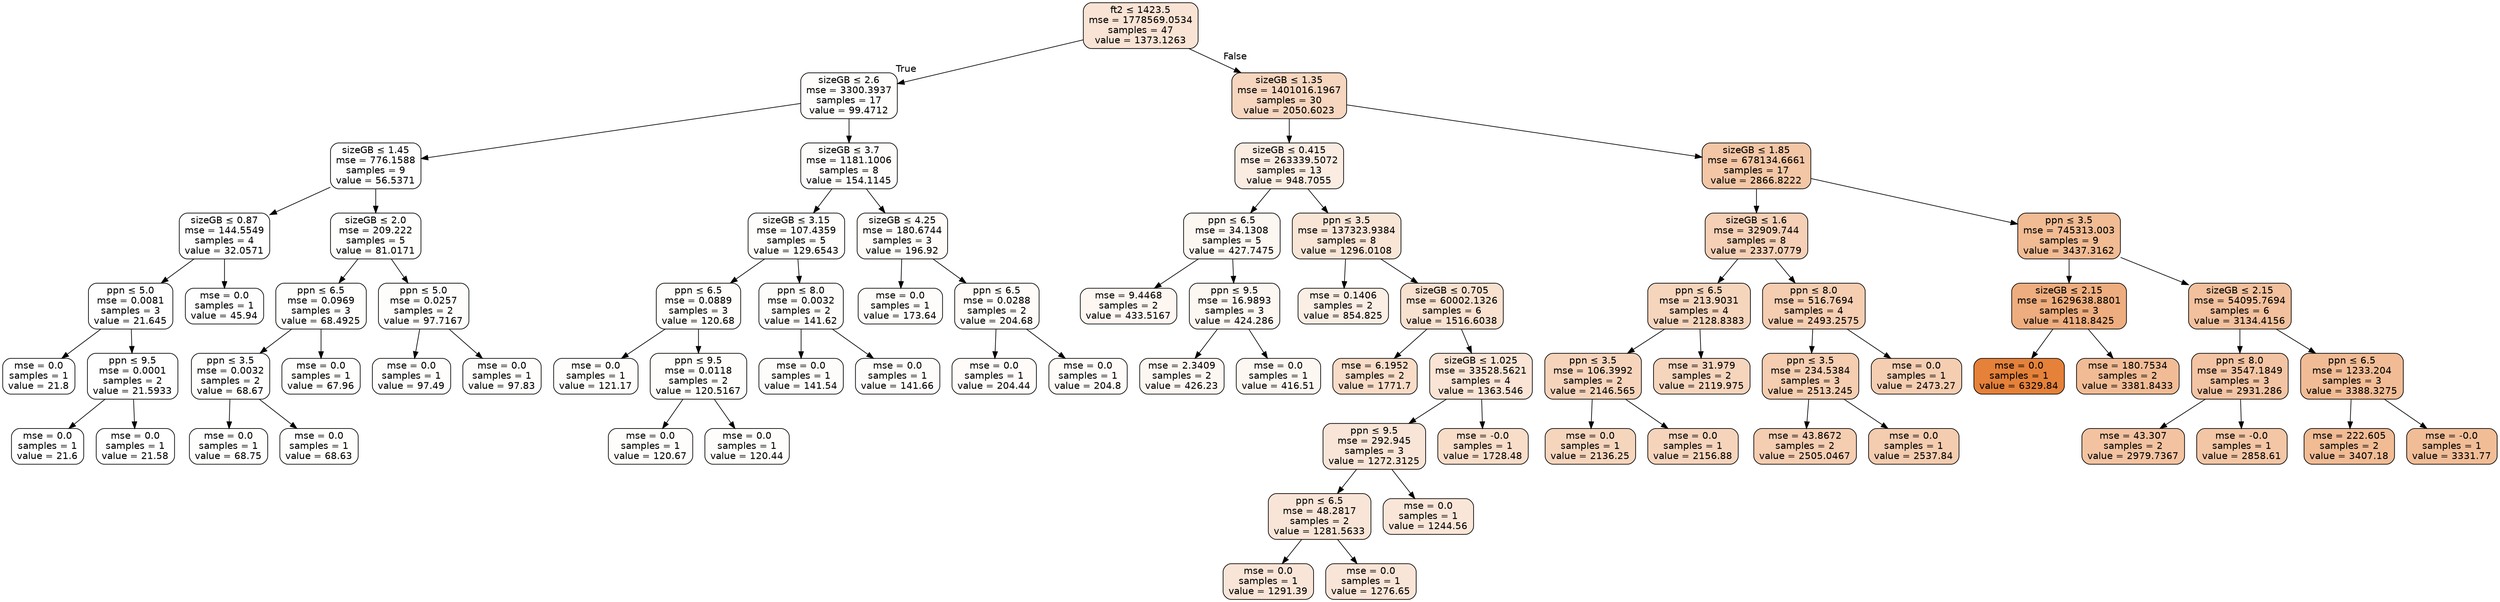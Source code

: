 digraph Tree {
node [shape=box, style="filled, rounded", color="black", fontname=helvetica] ;
edge [fontname=helvetica] ;
0 [label=<ft2 &le; 1423.5<br/>mse = 1778569.0534<br/>samples = 47<br/>value = 1373.1263>, fillcolor="#e5813937"] ;
1 [label=<sizeGB &le; 2.6<br/>mse = 3300.3937<br/>samples = 17<br/>value = 99.4712>, fillcolor="#e5813903"] ;
0 -> 1 [labeldistance=2.5, labelangle=45, headlabel="True"] ;
2 [label=<sizeGB &le; 1.45<br/>mse = 776.1588<br/>samples = 9<br/>value = 56.5371>, fillcolor="#e5813901"] ;
1 -> 2 ;
3 [label=<sizeGB &le; 0.87<br/>mse = 144.5549<br/>samples = 4<br/>value = 32.0571>, fillcolor="#e5813900"] ;
2 -> 3 ;
4 [label=<ppn &le; 5.0<br/>mse = 0.0081<br/>samples = 3<br/>value = 21.645>, fillcolor="#e5813900"] ;
3 -> 4 ;
5 [label=<mse = 0.0<br/>samples = 1<br/>value = 21.8>, fillcolor="#e5813900"] ;
4 -> 5 ;
6 [label=<ppn &le; 9.5<br/>mse = 0.0001<br/>samples = 2<br/>value = 21.5933>, fillcolor="#e5813900"] ;
4 -> 6 ;
7 [label=<mse = 0.0<br/>samples = 1<br/>value = 21.6>, fillcolor="#e5813900"] ;
6 -> 7 ;
8 [label=<mse = 0.0<br/>samples = 1<br/>value = 21.58>, fillcolor="#e5813900"] ;
6 -> 8 ;
9 [label=<mse = 0.0<br/>samples = 1<br/>value = 45.94>, fillcolor="#e5813901"] ;
3 -> 9 ;
10 [label=<sizeGB &le; 2.0<br/>mse = 209.222<br/>samples = 5<br/>value = 81.0171>, fillcolor="#e5813902"] ;
2 -> 10 ;
11 [label=<ppn &le; 6.5<br/>mse = 0.0969<br/>samples = 3<br/>value = 68.4925>, fillcolor="#e5813902"] ;
10 -> 11 ;
12 [label=<ppn &le; 3.5<br/>mse = 0.0032<br/>samples = 2<br/>value = 68.67>, fillcolor="#e5813902"] ;
11 -> 12 ;
13 [label=<mse = 0.0<br/>samples = 1<br/>value = 68.75>, fillcolor="#e5813902"] ;
12 -> 13 ;
14 [label=<mse = 0.0<br/>samples = 1<br/>value = 68.63>, fillcolor="#e5813902"] ;
12 -> 14 ;
15 [label=<mse = 0.0<br/>samples = 1<br/>value = 67.96>, fillcolor="#e5813902"] ;
11 -> 15 ;
16 [label=<ppn &le; 5.0<br/>mse = 0.0257<br/>samples = 2<br/>value = 97.7167>, fillcolor="#e5813903"] ;
10 -> 16 ;
17 [label=<mse = 0.0<br/>samples = 1<br/>value = 97.49>, fillcolor="#e5813903"] ;
16 -> 17 ;
18 [label=<mse = 0.0<br/>samples = 1<br/>value = 97.83>, fillcolor="#e5813903"] ;
16 -> 18 ;
19 [label=<sizeGB &le; 3.7<br/>mse = 1181.1006<br/>samples = 8<br/>value = 154.1145>, fillcolor="#e5813905"] ;
1 -> 19 ;
20 [label=<sizeGB &le; 3.15<br/>mse = 107.4359<br/>samples = 5<br/>value = 129.6543>, fillcolor="#e5813904"] ;
19 -> 20 ;
21 [label=<ppn &le; 6.5<br/>mse = 0.0889<br/>samples = 3<br/>value = 120.68>, fillcolor="#e5813904"] ;
20 -> 21 ;
22 [label=<mse = 0.0<br/>samples = 1<br/>value = 121.17>, fillcolor="#e5813904"] ;
21 -> 22 ;
23 [label=<ppn &le; 9.5<br/>mse = 0.0118<br/>samples = 2<br/>value = 120.5167>, fillcolor="#e5813904"] ;
21 -> 23 ;
24 [label=<mse = 0.0<br/>samples = 1<br/>value = 120.67>, fillcolor="#e5813904"] ;
23 -> 24 ;
25 [label=<mse = 0.0<br/>samples = 1<br/>value = 120.44>, fillcolor="#e5813904"] ;
23 -> 25 ;
26 [label=<ppn &le; 8.0<br/>mse = 0.0032<br/>samples = 2<br/>value = 141.62>, fillcolor="#e5813905"] ;
20 -> 26 ;
27 [label=<mse = 0.0<br/>samples = 1<br/>value = 141.54>, fillcolor="#e5813905"] ;
26 -> 27 ;
28 [label=<mse = 0.0<br/>samples = 1<br/>value = 141.66>, fillcolor="#e5813905"] ;
26 -> 28 ;
29 [label=<sizeGB &le; 4.25<br/>mse = 180.6744<br/>samples = 3<br/>value = 196.92>, fillcolor="#e5813907"] ;
19 -> 29 ;
30 [label=<mse = 0.0<br/>samples = 1<br/>value = 173.64>, fillcolor="#e5813906"] ;
29 -> 30 ;
31 [label=<ppn &le; 6.5<br/>mse = 0.0288<br/>samples = 2<br/>value = 204.68>, fillcolor="#e5813907"] ;
29 -> 31 ;
32 [label=<mse = 0.0<br/>samples = 1<br/>value = 204.44>, fillcolor="#e5813907"] ;
31 -> 32 ;
33 [label=<mse = 0.0<br/>samples = 1<br/>value = 204.8>, fillcolor="#e5813907"] ;
31 -> 33 ;
34 [label=<sizeGB &le; 1.35<br/>mse = 1401016.1967<br/>samples = 30<br/>value = 2050.6023>, fillcolor="#e5813952"] ;
0 -> 34 [labeldistance=2.5, labelangle=-45, headlabel="False"] ;
35 [label=<sizeGB &le; 0.415<br/>mse = 263339.5072<br/>samples = 13<br/>value = 948.7055>, fillcolor="#e5813925"] ;
34 -> 35 ;
36 [label=<ppn &le; 6.5<br/>mse = 34.1308<br/>samples = 5<br/>value = 427.7475>, fillcolor="#e5813910"] ;
35 -> 36 ;
37 [label=<mse = 9.4468<br/>samples = 2<br/>value = 433.5167>, fillcolor="#e5813911"] ;
36 -> 37 ;
38 [label=<ppn &le; 9.5<br/>mse = 16.9893<br/>samples = 3<br/>value = 424.286>, fillcolor="#e5813910"] ;
36 -> 38 ;
39 [label=<mse = 2.3409<br/>samples = 2<br/>value = 426.23>, fillcolor="#e5813910"] ;
38 -> 39 ;
40 [label=<mse = 0.0<br/>samples = 1<br/>value = 416.51>, fillcolor="#e5813910"] ;
38 -> 40 ;
41 [label=<ppn &le; 3.5<br/>mse = 137323.9384<br/>samples = 8<br/>value = 1296.0108>, fillcolor="#e5813934"] ;
35 -> 41 ;
42 [label=<mse = 0.1406<br/>samples = 2<br/>value = 854.825>, fillcolor="#e5813922"] ;
41 -> 42 ;
43 [label=<sizeGB &le; 0.705<br/>mse = 60002.1326<br/>samples = 6<br/>value = 1516.6038>, fillcolor="#e581393c"] ;
41 -> 43 ;
44 [label=<mse = 6.1952<br/>samples = 2<br/>value = 1771.7>, fillcolor="#e5813947"] ;
43 -> 44 ;
45 [label=<sizeGB &le; 1.025<br/>mse = 33528.5621<br/>samples = 4<br/>value = 1363.546>, fillcolor="#e5813936"] ;
43 -> 45 ;
46 [label=<ppn &le; 9.5<br/>mse = 292.945<br/>samples = 3<br/>value = 1272.3125>, fillcolor="#e5813933"] ;
45 -> 46 ;
47 [label=<ppn &le; 6.5<br/>mse = 48.2817<br/>samples = 2<br/>value = 1281.5633>, fillcolor="#e5813933"] ;
46 -> 47 ;
48 [label=<mse = 0.0<br/>samples = 1<br/>value = 1291.39>, fillcolor="#e5813933"] ;
47 -> 48 ;
49 [label=<mse = 0.0<br/>samples = 1<br/>value = 1276.65>, fillcolor="#e5813933"] ;
47 -> 49 ;
50 [label=<mse = 0.0<br/>samples = 1<br/>value = 1244.56>, fillcolor="#e5813931"] ;
46 -> 50 ;
51 [label=<mse = -0.0<br/>samples = 1<br/>value = 1728.48>, fillcolor="#e5813945"] ;
45 -> 51 ;
52 [label=<sizeGB &le; 1.85<br/>mse = 678134.6661<br/>samples = 17<br/>value = 2866.8222>, fillcolor="#e5813973"] ;
34 -> 52 ;
53 [label=<sizeGB &le; 1.6<br/>mse = 32909.744<br/>samples = 8<br/>value = 2337.0779>, fillcolor="#e581395e"] ;
52 -> 53 ;
54 [label=<ppn &le; 6.5<br/>mse = 213.9031<br/>samples = 4<br/>value = 2128.8383>, fillcolor="#e5813955"] ;
53 -> 54 ;
55 [label=<ppn &le; 3.5<br/>mse = 106.3992<br/>samples = 2<br/>value = 2146.565>, fillcolor="#e5813956"] ;
54 -> 55 ;
56 [label=<mse = 0.0<br/>samples = 1<br/>value = 2136.25>, fillcolor="#e5813955"] ;
55 -> 56 ;
57 [label=<mse = 0.0<br/>samples = 1<br/>value = 2156.88>, fillcolor="#e5813956"] ;
55 -> 57 ;
58 [label=<mse = 31.979<br/>samples = 2<br/>value = 2119.975>, fillcolor="#e5813955"] ;
54 -> 58 ;
59 [label=<ppn &le; 8.0<br/>mse = 516.7694<br/>samples = 4<br/>value = 2493.2575>, fillcolor="#e5813964"] ;
53 -> 59 ;
60 [label=<ppn &le; 3.5<br/>mse = 234.5384<br/>samples = 3<br/>value = 2513.245>, fillcolor="#e5813965"] ;
59 -> 60 ;
61 [label=<mse = 43.8672<br/>samples = 2<br/>value = 2505.0467>, fillcolor="#e5813964"] ;
60 -> 61 ;
62 [label=<mse = 0.0<br/>samples = 1<br/>value = 2537.84>, fillcolor="#e5813966"] ;
60 -> 62 ;
63 [label=<mse = 0.0<br/>samples = 1<br/>value = 2473.27>, fillcolor="#e5813963"] ;
59 -> 63 ;
64 [label=<ppn &le; 3.5<br/>mse = 745313.003<br/>samples = 9<br/>value = 3437.3162>, fillcolor="#e581398a"] ;
52 -> 64 ;
65 [label=<sizeGB &le; 2.15<br/>mse = 1629638.8801<br/>samples = 3<br/>value = 4118.8425>, fillcolor="#e58139a6"] ;
64 -> 65 ;
66 [label=<mse = 0.0<br/>samples = 1<br/>value = 6329.84>, fillcolor="#e58139ff"] ;
65 -> 66 ;
67 [label=<mse = 180.7534<br/>samples = 2<br/>value = 3381.8433>, fillcolor="#e5813988"] ;
65 -> 67 ;
68 [label=<sizeGB &le; 2.15<br/>mse = 54095.7694<br/>samples = 6<br/>value = 3134.4156>, fillcolor="#e581397e"] ;
64 -> 68 ;
69 [label=<ppn &le; 8.0<br/>mse = 3547.1849<br/>samples = 3<br/>value = 2931.286>, fillcolor="#e5813976"] ;
68 -> 69 ;
70 [label=<mse = 43.307<br/>samples = 2<br/>value = 2979.7367>, fillcolor="#e5813978"] ;
69 -> 70 ;
71 [label=<mse = -0.0<br/>samples = 1<br/>value = 2858.61>, fillcolor="#e5813973"] ;
69 -> 71 ;
72 [label=<ppn &le; 6.5<br/>mse = 1233.204<br/>samples = 3<br/>value = 3388.3275>, fillcolor="#e5813988"] ;
68 -> 72 ;
73 [label=<mse = 222.605<br/>samples = 2<br/>value = 3407.18>, fillcolor="#e5813989"] ;
72 -> 73 ;
74 [label=<mse = -0.0<br/>samples = 1<br/>value = 3331.77>, fillcolor="#e5813986"] ;
72 -> 74 ;
}